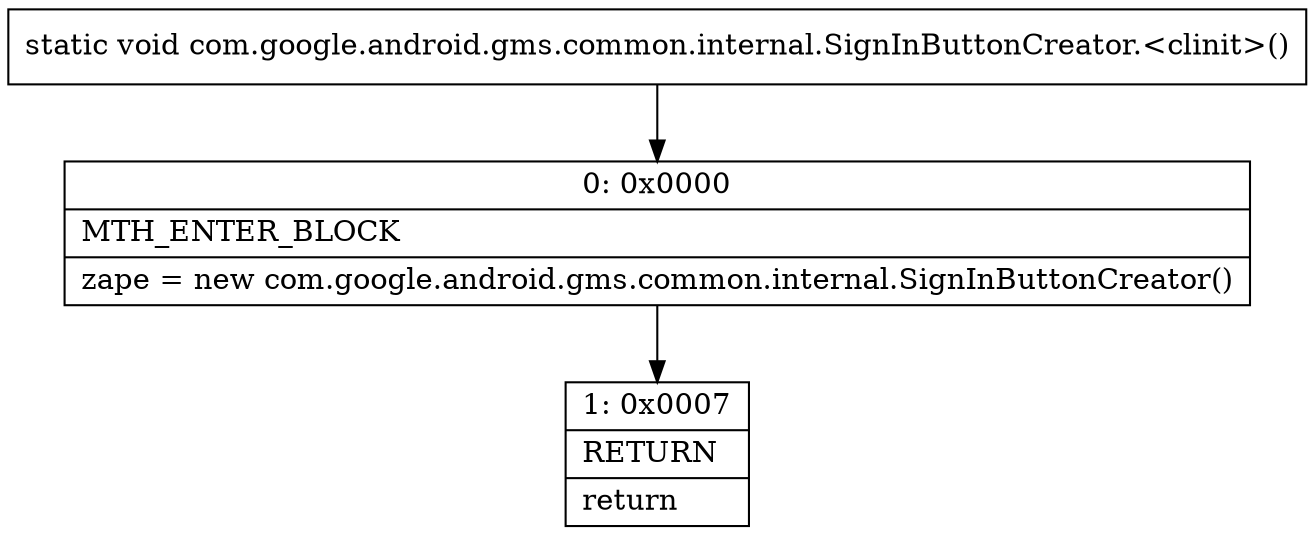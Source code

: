 digraph "CFG forcom.google.android.gms.common.internal.SignInButtonCreator.\<clinit\>()V" {
Node_0 [shape=record,label="{0\:\ 0x0000|MTH_ENTER_BLOCK\l|zape = new com.google.android.gms.common.internal.SignInButtonCreator()\l}"];
Node_1 [shape=record,label="{1\:\ 0x0007|RETURN\l|return\l}"];
MethodNode[shape=record,label="{static void com.google.android.gms.common.internal.SignInButtonCreator.\<clinit\>() }"];
MethodNode -> Node_0;
Node_0 -> Node_1;
}

